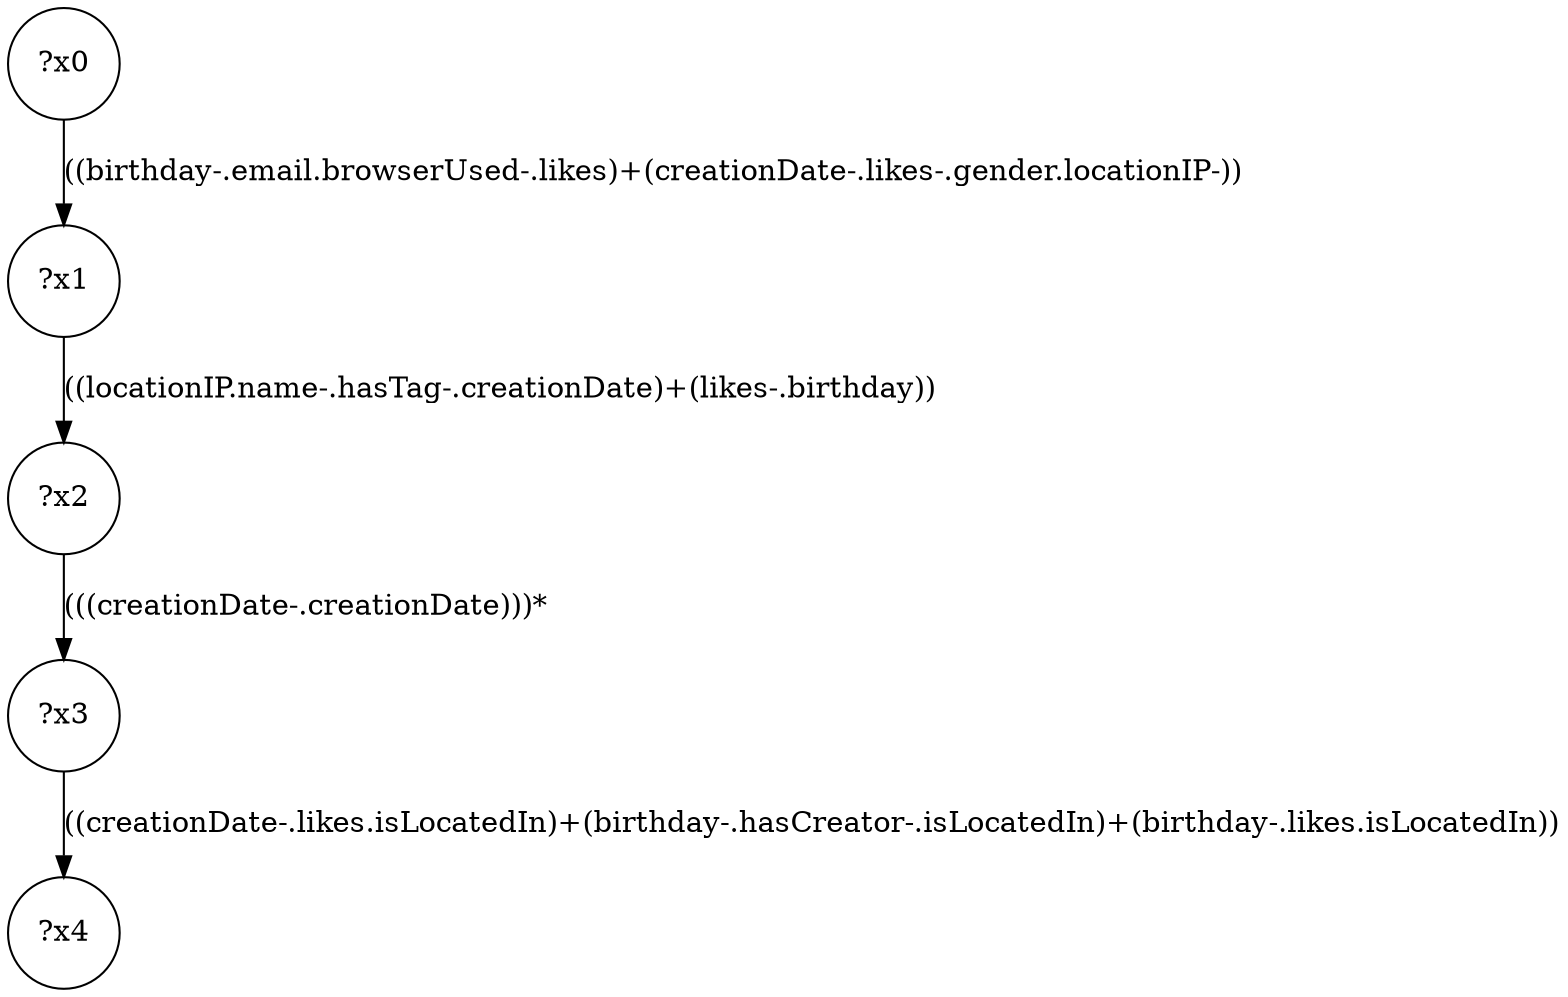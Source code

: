 digraph g {
	x0 [shape=circle, label="?x0"];
	x1 [shape=circle, label="?x1"];
	x0 -> x1 [label="((birthday-.email.browserUsed-.likes)+(creationDate-.likes-.gender.locationIP-))"];
	x2 [shape=circle, label="?x2"];
	x1 -> x2 [label="((locationIP.name-.hasTag-.creationDate)+(likes-.birthday))"];
	x3 [shape=circle, label="?x3"];
	x2 -> x3 [label="(((creationDate-.creationDate)))*"];
	x4 [shape=circle, label="?x4"];
	x3 -> x4 [label="((creationDate-.likes.isLocatedIn)+(birthday-.hasCreator-.isLocatedIn)+(birthday-.likes.isLocatedIn))"];
}
